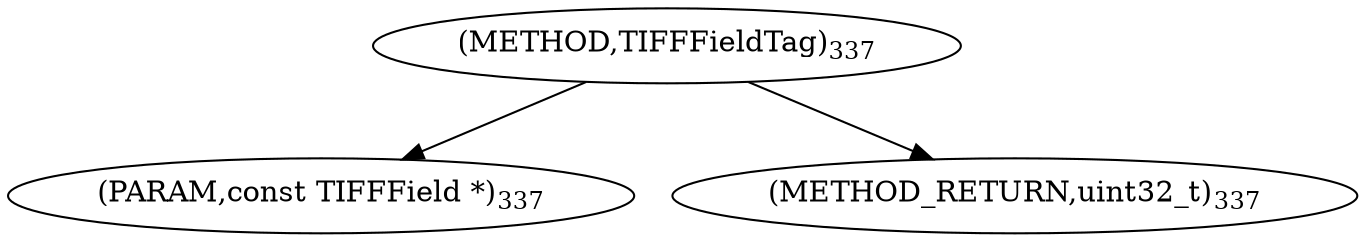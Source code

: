 digraph "TIFFFieldTag" {  
"8435" [label = <(METHOD,TIFFFieldTag)<SUB>337</SUB>> ]
"8436" [label = <(PARAM,const TIFFField *)<SUB>337</SUB>> ]
"8437" [label = <(METHOD_RETURN,uint32_t)<SUB>337</SUB>> ]
  "8435" -> "8436" 
  "8435" -> "8437" 
}
